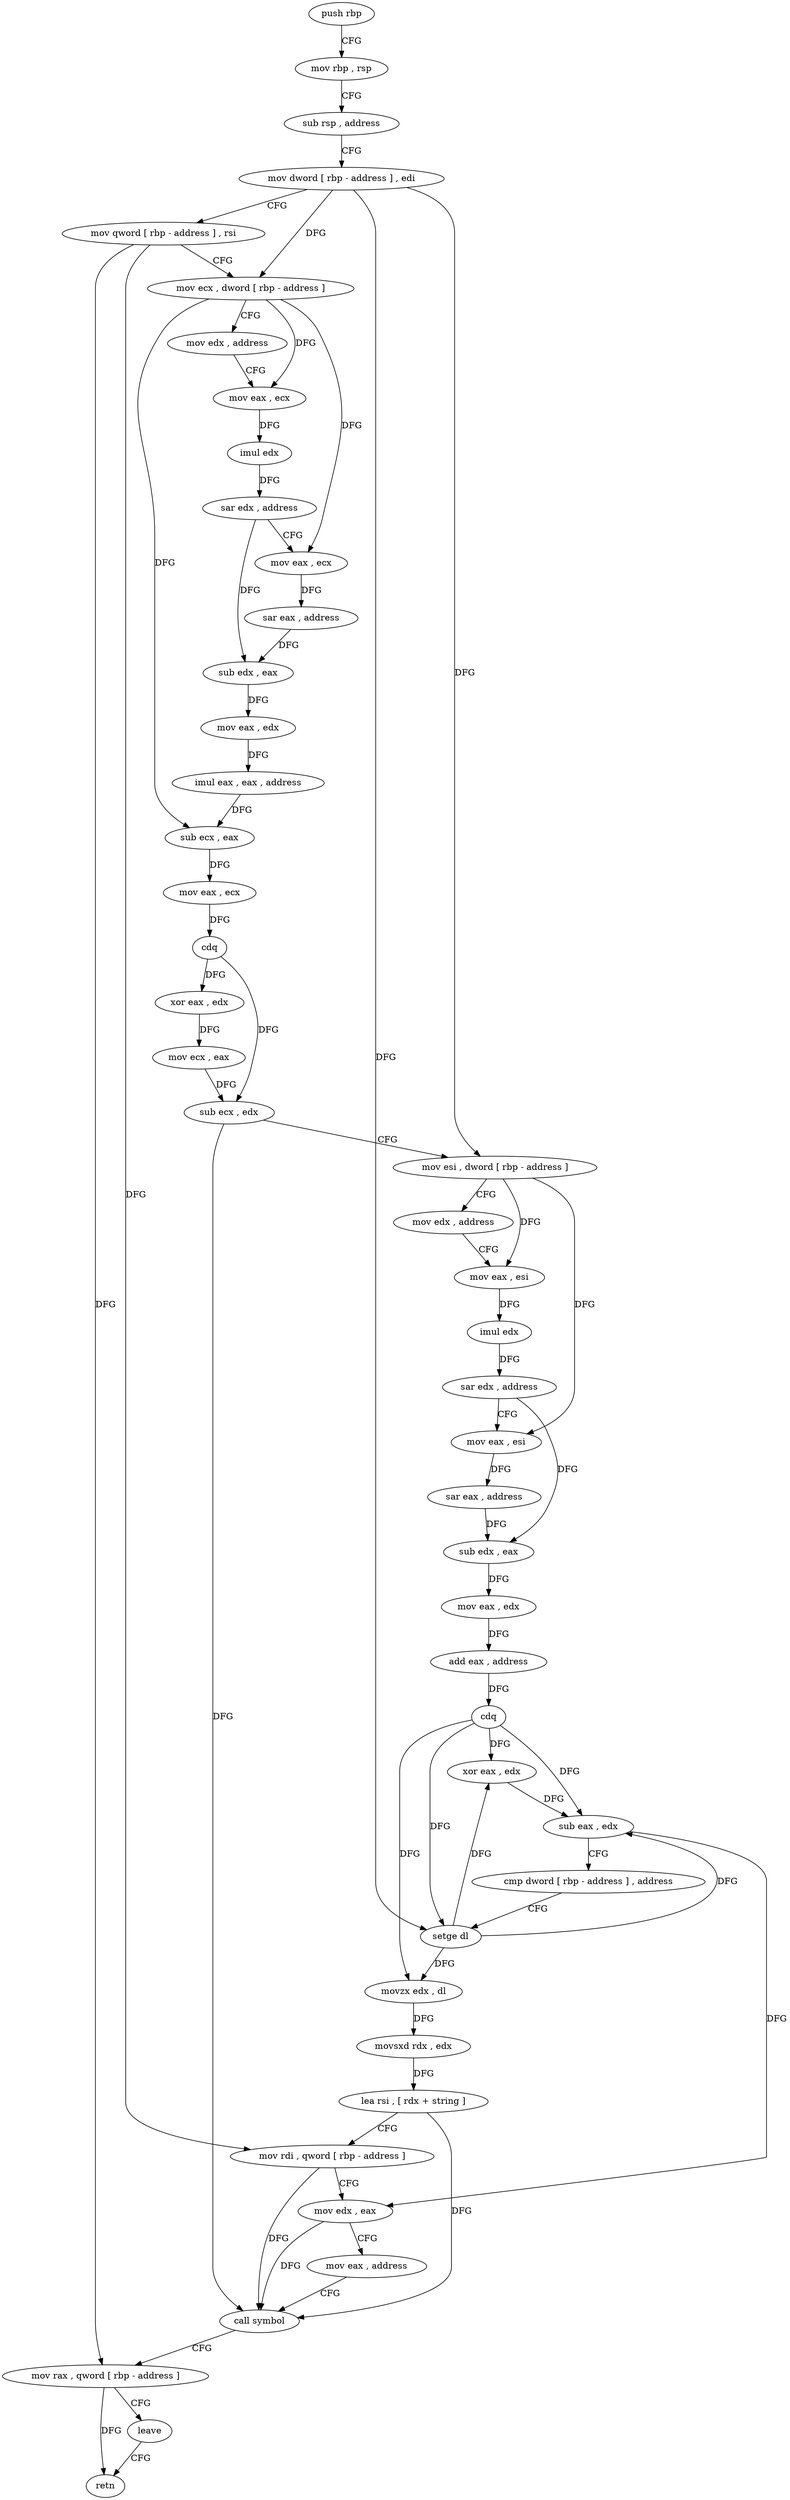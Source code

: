 digraph "func" {
"4342419" [label = "push rbp" ]
"4342420" [label = "mov rbp , rsp" ]
"4342423" [label = "sub rsp , address" ]
"4342427" [label = "mov dword [ rbp - address ] , edi" ]
"4342430" [label = "mov qword [ rbp - address ] , rsi" ]
"4342434" [label = "mov ecx , dword [ rbp - address ]" ]
"4342437" [label = "mov edx , address" ]
"4342442" [label = "mov eax , ecx" ]
"4342444" [label = "imul edx" ]
"4342446" [label = "sar edx , address" ]
"4342449" [label = "mov eax , ecx" ]
"4342451" [label = "sar eax , address" ]
"4342454" [label = "sub edx , eax" ]
"4342456" [label = "mov eax , edx" ]
"4342458" [label = "imul eax , eax , address" ]
"4342461" [label = "sub ecx , eax" ]
"4342463" [label = "mov eax , ecx" ]
"4342465" [label = "cdq" ]
"4342466" [label = "xor eax , edx" ]
"4342468" [label = "mov ecx , eax" ]
"4342470" [label = "sub ecx , edx" ]
"4342472" [label = "mov esi , dword [ rbp - address ]" ]
"4342475" [label = "mov edx , address" ]
"4342480" [label = "mov eax , esi" ]
"4342482" [label = "imul edx" ]
"4342484" [label = "sar edx , address" ]
"4342487" [label = "mov eax , esi" ]
"4342489" [label = "sar eax , address" ]
"4342492" [label = "sub edx , eax" ]
"4342494" [label = "mov eax , edx" ]
"4342496" [label = "add eax , address" ]
"4342499" [label = "cdq" ]
"4342500" [label = "xor eax , edx" ]
"4342502" [label = "sub eax , edx" ]
"4342504" [label = "cmp dword [ rbp - address ] , address" ]
"4342511" [label = "setge dl" ]
"4342514" [label = "movzx edx , dl" ]
"4342517" [label = "movsxd rdx , edx" ]
"4342520" [label = "lea rsi , [ rdx + string ]" ]
"4342527" [label = "mov rdi , qword [ rbp - address ]" ]
"4342531" [label = "mov edx , eax" ]
"4342533" [label = "mov eax , address" ]
"4342538" [label = "call symbol" ]
"4342543" [label = "mov rax , qword [ rbp - address ]" ]
"4342547" [label = "leave" ]
"4342548" [label = "retn" ]
"4342419" -> "4342420" [ label = "CFG" ]
"4342420" -> "4342423" [ label = "CFG" ]
"4342423" -> "4342427" [ label = "CFG" ]
"4342427" -> "4342430" [ label = "CFG" ]
"4342427" -> "4342434" [ label = "DFG" ]
"4342427" -> "4342472" [ label = "DFG" ]
"4342427" -> "4342511" [ label = "DFG" ]
"4342430" -> "4342434" [ label = "CFG" ]
"4342430" -> "4342527" [ label = "DFG" ]
"4342430" -> "4342543" [ label = "DFG" ]
"4342434" -> "4342437" [ label = "CFG" ]
"4342434" -> "4342442" [ label = "DFG" ]
"4342434" -> "4342449" [ label = "DFG" ]
"4342434" -> "4342461" [ label = "DFG" ]
"4342437" -> "4342442" [ label = "CFG" ]
"4342442" -> "4342444" [ label = "DFG" ]
"4342444" -> "4342446" [ label = "DFG" ]
"4342446" -> "4342449" [ label = "CFG" ]
"4342446" -> "4342454" [ label = "DFG" ]
"4342449" -> "4342451" [ label = "DFG" ]
"4342451" -> "4342454" [ label = "DFG" ]
"4342454" -> "4342456" [ label = "DFG" ]
"4342456" -> "4342458" [ label = "DFG" ]
"4342458" -> "4342461" [ label = "DFG" ]
"4342461" -> "4342463" [ label = "DFG" ]
"4342463" -> "4342465" [ label = "DFG" ]
"4342465" -> "4342466" [ label = "DFG" ]
"4342465" -> "4342470" [ label = "DFG" ]
"4342466" -> "4342468" [ label = "DFG" ]
"4342468" -> "4342470" [ label = "DFG" ]
"4342470" -> "4342472" [ label = "CFG" ]
"4342470" -> "4342538" [ label = "DFG" ]
"4342472" -> "4342475" [ label = "CFG" ]
"4342472" -> "4342480" [ label = "DFG" ]
"4342472" -> "4342487" [ label = "DFG" ]
"4342475" -> "4342480" [ label = "CFG" ]
"4342480" -> "4342482" [ label = "DFG" ]
"4342482" -> "4342484" [ label = "DFG" ]
"4342484" -> "4342487" [ label = "CFG" ]
"4342484" -> "4342492" [ label = "DFG" ]
"4342487" -> "4342489" [ label = "DFG" ]
"4342489" -> "4342492" [ label = "DFG" ]
"4342492" -> "4342494" [ label = "DFG" ]
"4342494" -> "4342496" [ label = "DFG" ]
"4342496" -> "4342499" [ label = "DFG" ]
"4342499" -> "4342500" [ label = "DFG" ]
"4342499" -> "4342502" [ label = "DFG" ]
"4342499" -> "4342511" [ label = "DFG" ]
"4342499" -> "4342514" [ label = "DFG" ]
"4342500" -> "4342502" [ label = "DFG" ]
"4342502" -> "4342504" [ label = "CFG" ]
"4342502" -> "4342531" [ label = "DFG" ]
"4342504" -> "4342511" [ label = "CFG" ]
"4342511" -> "4342514" [ label = "DFG" ]
"4342511" -> "4342500" [ label = "DFG" ]
"4342511" -> "4342502" [ label = "DFG" ]
"4342514" -> "4342517" [ label = "DFG" ]
"4342517" -> "4342520" [ label = "DFG" ]
"4342520" -> "4342527" [ label = "CFG" ]
"4342520" -> "4342538" [ label = "DFG" ]
"4342527" -> "4342531" [ label = "CFG" ]
"4342527" -> "4342538" [ label = "DFG" ]
"4342531" -> "4342533" [ label = "CFG" ]
"4342531" -> "4342538" [ label = "DFG" ]
"4342533" -> "4342538" [ label = "CFG" ]
"4342538" -> "4342543" [ label = "CFG" ]
"4342543" -> "4342547" [ label = "CFG" ]
"4342543" -> "4342548" [ label = "DFG" ]
"4342547" -> "4342548" [ label = "CFG" ]
}
